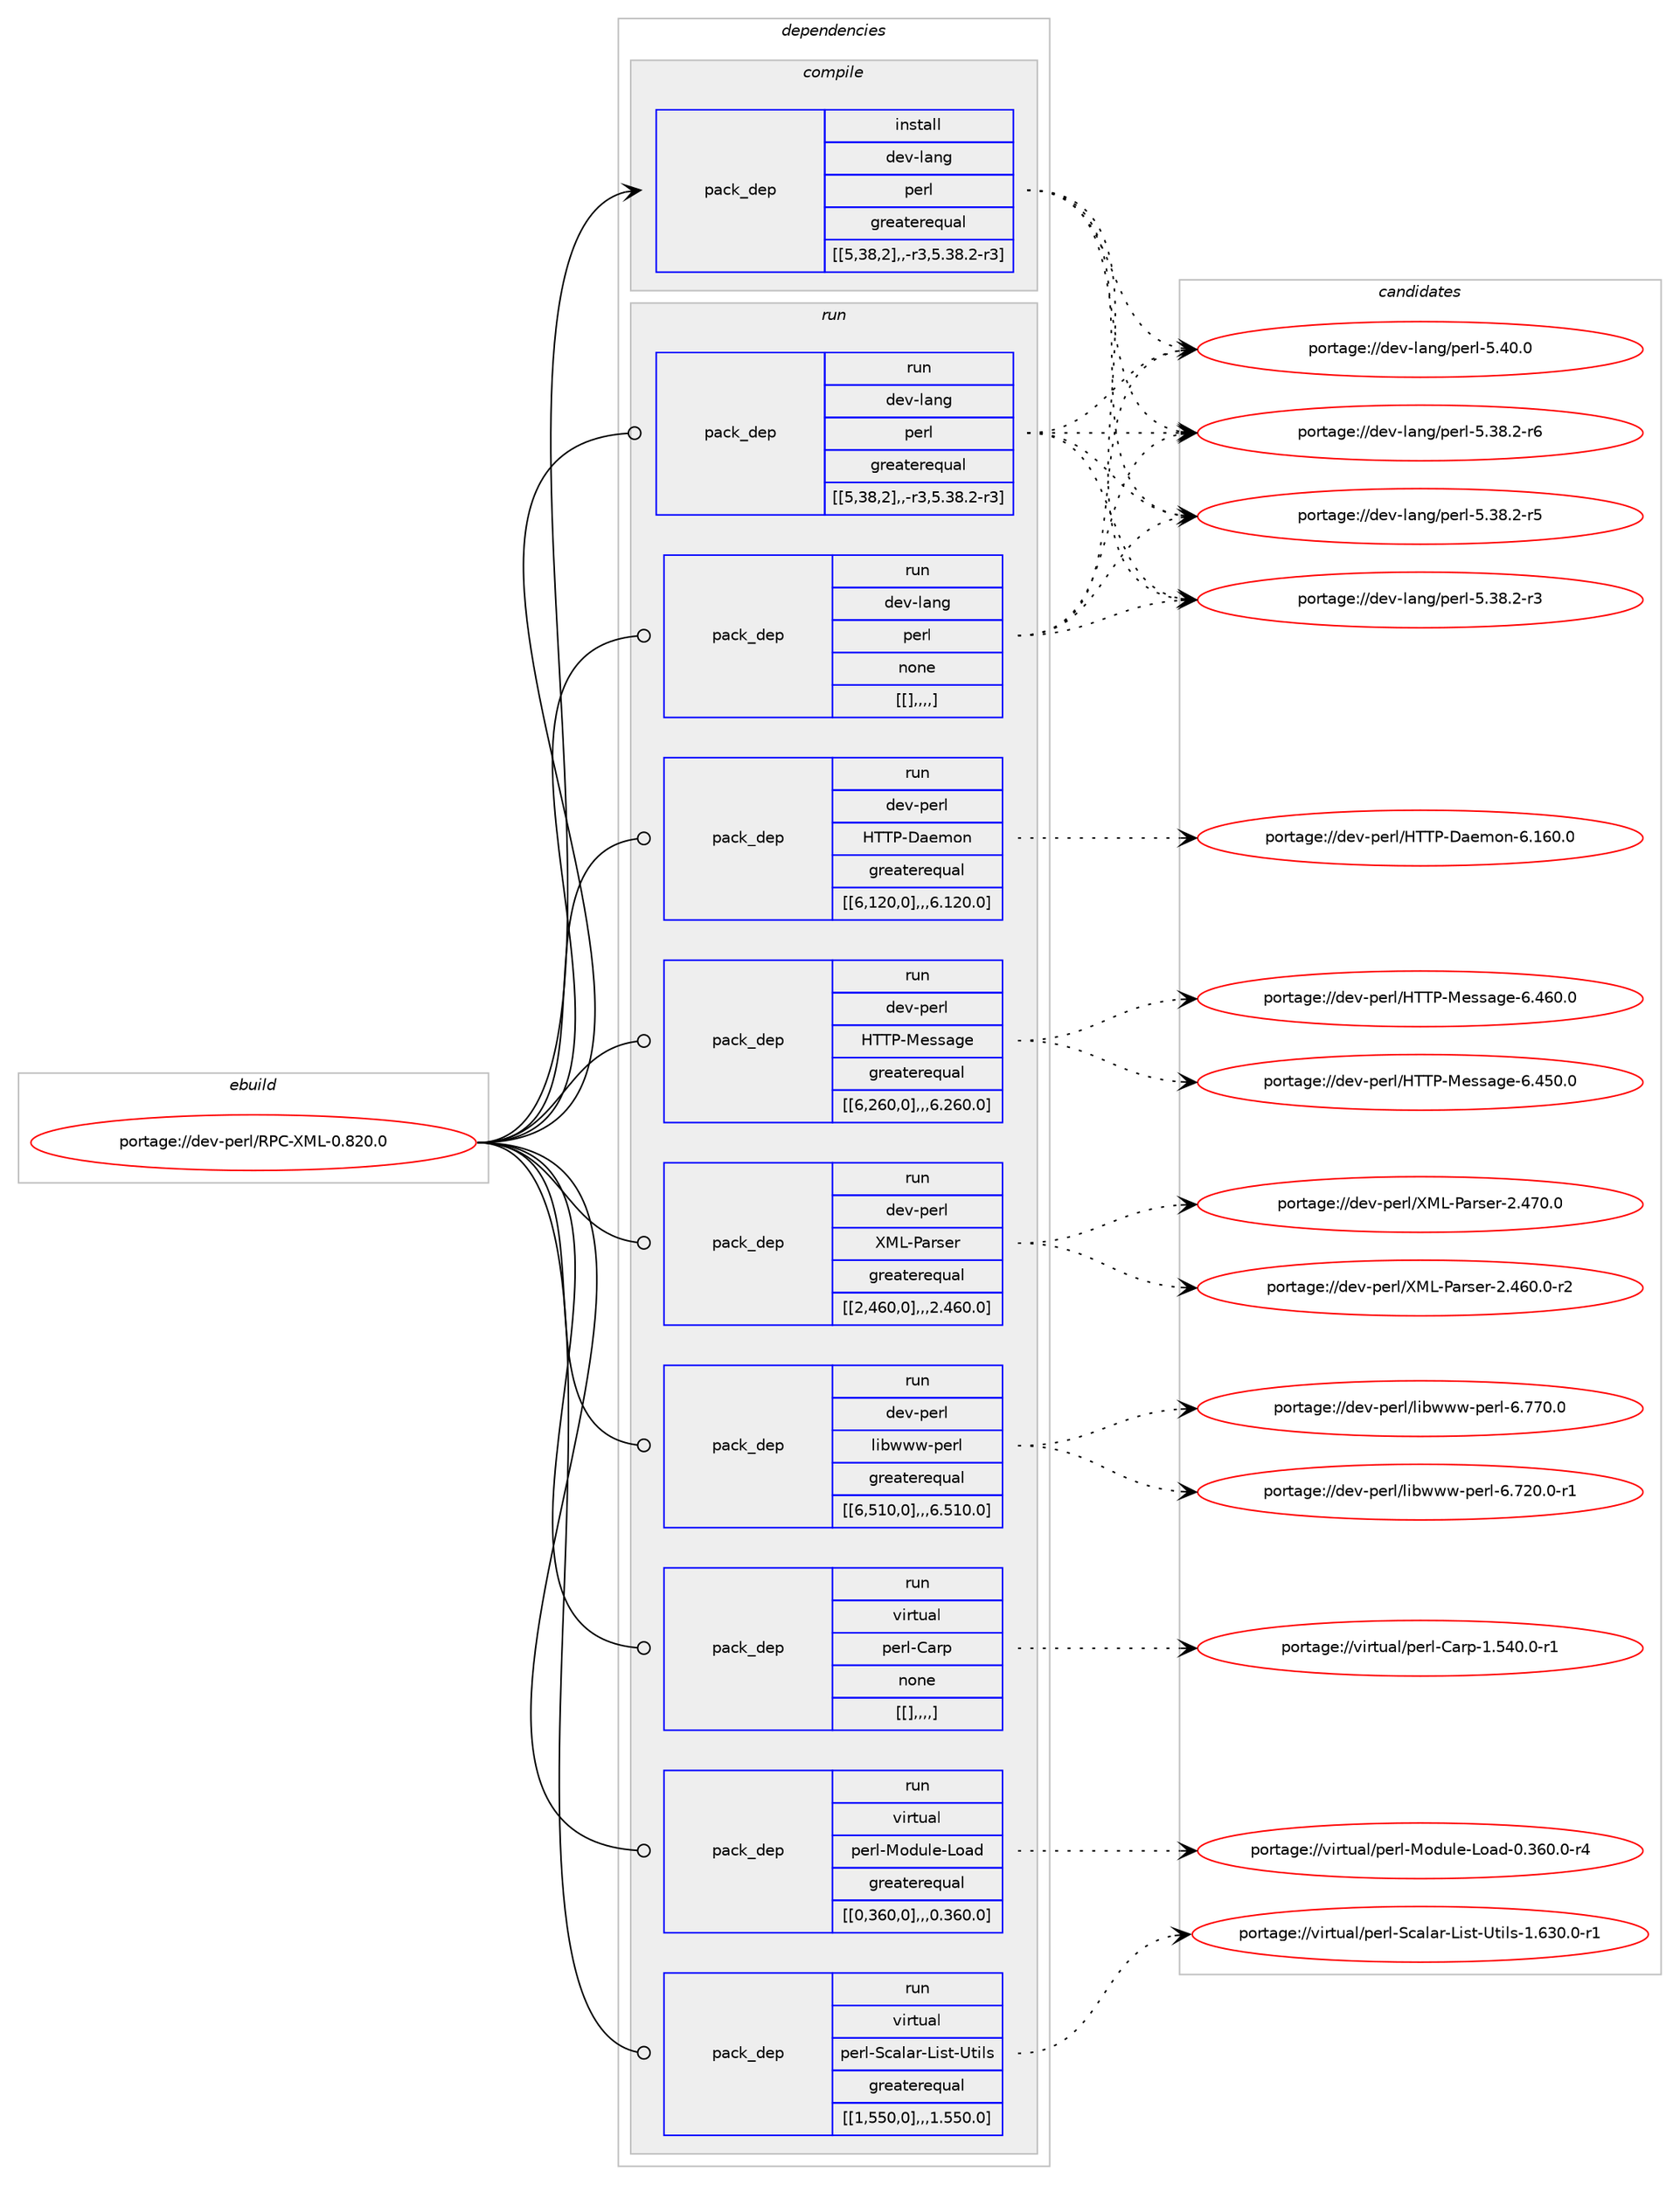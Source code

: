 digraph prolog {

# *************
# Graph options
# *************

newrank=true;
concentrate=true;
compound=true;
graph [rankdir=LR,fontname=Helvetica,fontsize=10,ranksep=1.5];#, ranksep=2.5, nodesep=0.2];
edge  [arrowhead=vee];
node  [fontname=Helvetica,fontsize=10];

# **********
# The ebuild
# **********

subgraph cluster_leftcol {
color=gray;
label=<<i>ebuild</i>>;
id [label="portage://dev-perl/RPC-XML-0.820.0", color=red, width=4, href="../dev-perl/RPC-XML-0.820.0.svg"];
}

# ****************
# The dependencies
# ****************

subgraph cluster_midcol {
color=gray;
label=<<i>dependencies</i>>;
subgraph cluster_compile {
fillcolor="#eeeeee";
style=filled;
label=<<i>compile</i>>;
subgraph pack105249 {
dependency137003 [label=<<TABLE BORDER="0" CELLBORDER="1" CELLSPACING="0" CELLPADDING="4" WIDTH="220"><TR><TD ROWSPAN="6" CELLPADDING="30">pack_dep</TD></TR><TR><TD WIDTH="110">install</TD></TR><TR><TD>dev-lang</TD></TR><TR><TD>perl</TD></TR><TR><TD>greaterequal</TD></TR><TR><TD>[[5,38,2],,-r3,5.38.2-r3]</TD></TR></TABLE>>, shape=none, color=blue];
}
id:e -> dependency137003:w [weight=20,style="solid",arrowhead="vee"];
}
subgraph cluster_compileandrun {
fillcolor="#eeeeee";
style=filled;
label=<<i>compile and run</i>>;
}
subgraph cluster_run {
fillcolor="#eeeeee";
style=filled;
label=<<i>run</i>>;
subgraph pack105250 {
dependency137004 [label=<<TABLE BORDER="0" CELLBORDER="1" CELLSPACING="0" CELLPADDING="4" WIDTH="220"><TR><TD ROWSPAN="6" CELLPADDING="30">pack_dep</TD></TR><TR><TD WIDTH="110">run</TD></TR><TR><TD>dev-lang</TD></TR><TR><TD>perl</TD></TR><TR><TD>greaterequal</TD></TR><TR><TD>[[5,38,2],,-r3,5.38.2-r3]</TD></TR></TABLE>>, shape=none, color=blue];
}
id:e -> dependency137004:w [weight=20,style="solid",arrowhead="odot"];
subgraph pack105251 {
dependency137005 [label=<<TABLE BORDER="0" CELLBORDER="1" CELLSPACING="0" CELLPADDING="4" WIDTH="220"><TR><TD ROWSPAN="6" CELLPADDING="30">pack_dep</TD></TR><TR><TD WIDTH="110">run</TD></TR><TR><TD>dev-lang</TD></TR><TR><TD>perl</TD></TR><TR><TD>none</TD></TR><TR><TD>[[],,,,]</TD></TR></TABLE>>, shape=none, color=blue];
}
id:e -> dependency137005:w [weight=20,style="solid",arrowhead="odot"];
subgraph pack105252 {
dependency137006 [label=<<TABLE BORDER="0" CELLBORDER="1" CELLSPACING="0" CELLPADDING="4" WIDTH="220"><TR><TD ROWSPAN="6" CELLPADDING="30">pack_dep</TD></TR><TR><TD WIDTH="110">run</TD></TR><TR><TD>dev-perl</TD></TR><TR><TD>HTTP-Daemon</TD></TR><TR><TD>greaterequal</TD></TR><TR><TD>[[6,120,0],,,6.120.0]</TD></TR></TABLE>>, shape=none, color=blue];
}
id:e -> dependency137006:w [weight=20,style="solid",arrowhead="odot"];
subgraph pack105253 {
dependency137007 [label=<<TABLE BORDER="0" CELLBORDER="1" CELLSPACING="0" CELLPADDING="4" WIDTH="220"><TR><TD ROWSPAN="6" CELLPADDING="30">pack_dep</TD></TR><TR><TD WIDTH="110">run</TD></TR><TR><TD>dev-perl</TD></TR><TR><TD>HTTP-Message</TD></TR><TR><TD>greaterequal</TD></TR><TR><TD>[[6,260,0],,,6.260.0]</TD></TR></TABLE>>, shape=none, color=blue];
}
id:e -> dependency137007:w [weight=20,style="solid",arrowhead="odot"];
subgraph pack105254 {
dependency137008 [label=<<TABLE BORDER="0" CELLBORDER="1" CELLSPACING="0" CELLPADDING="4" WIDTH="220"><TR><TD ROWSPAN="6" CELLPADDING="30">pack_dep</TD></TR><TR><TD WIDTH="110">run</TD></TR><TR><TD>dev-perl</TD></TR><TR><TD>XML-Parser</TD></TR><TR><TD>greaterequal</TD></TR><TR><TD>[[2,460,0],,,2.460.0]</TD></TR></TABLE>>, shape=none, color=blue];
}
id:e -> dependency137008:w [weight=20,style="solid",arrowhead="odot"];
subgraph pack105255 {
dependency137009 [label=<<TABLE BORDER="0" CELLBORDER="1" CELLSPACING="0" CELLPADDING="4" WIDTH="220"><TR><TD ROWSPAN="6" CELLPADDING="30">pack_dep</TD></TR><TR><TD WIDTH="110">run</TD></TR><TR><TD>dev-perl</TD></TR><TR><TD>libwww-perl</TD></TR><TR><TD>greaterequal</TD></TR><TR><TD>[[6,510,0],,,6.510.0]</TD></TR></TABLE>>, shape=none, color=blue];
}
id:e -> dependency137009:w [weight=20,style="solid",arrowhead="odot"];
subgraph pack105256 {
dependency137010 [label=<<TABLE BORDER="0" CELLBORDER="1" CELLSPACING="0" CELLPADDING="4" WIDTH="220"><TR><TD ROWSPAN="6" CELLPADDING="30">pack_dep</TD></TR><TR><TD WIDTH="110">run</TD></TR><TR><TD>virtual</TD></TR><TR><TD>perl-Carp</TD></TR><TR><TD>none</TD></TR><TR><TD>[[],,,,]</TD></TR></TABLE>>, shape=none, color=blue];
}
id:e -> dependency137010:w [weight=20,style="solid",arrowhead="odot"];
subgraph pack105257 {
dependency137011 [label=<<TABLE BORDER="0" CELLBORDER="1" CELLSPACING="0" CELLPADDING="4" WIDTH="220"><TR><TD ROWSPAN="6" CELLPADDING="30">pack_dep</TD></TR><TR><TD WIDTH="110">run</TD></TR><TR><TD>virtual</TD></TR><TR><TD>perl-Module-Load</TD></TR><TR><TD>greaterequal</TD></TR><TR><TD>[[0,360,0],,,0.360.0]</TD></TR></TABLE>>, shape=none, color=blue];
}
id:e -> dependency137011:w [weight=20,style="solid",arrowhead="odot"];
subgraph pack105258 {
dependency137012 [label=<<TABLE BORDER="0" CELLBORDER="1" CELLSPACING="0" CELLPADDING="4" WIDTH="220"><TR><TD ROWSPAN="6" CELLPADDING="30">pack_dep</TD></TR><TR><TD WIDTH="110">run</TD></TR><TR><TD>virtual</TD></TR><TR><TD>perl-Scalar-List-Utils</TD></TR><TR><TD>greaterequal</TD></TR><TR><TD>[[1,550,0],,,1.550.0]</TD></TR></TABLE>>, shape=none, color=blue];
}
id:e -> dependency137012:w [weight=20,style="solid",arrowhead="odot"];
}
}

# **************
# The candidates
# **************

subgraph cluster_choices {
rank=same;
color=gray;
label=<<i>candidates</i>>;

subgraph choice105249 {
color=black;
nodesep=1;
choice10010111845108971101034711210111410845534652484648 [label="portage://dev-lang/perl-5.40.0", color=red, width=4,href="../dev-lang/perl-5.40.0.svg"];
choice100101118451089711010347112101114108455346515646504511454 [label="portage://dev-lang/perl-5.38.2-r6", color=red, width=4,href="../dev-lang/perl-5.38.2-r6.svg"];
choice100101118451089711010347112101114108455346515646504511453 [label="portage://dev-lang/perl-5.38.2-r5", color=red, width=4,href="../dev-lang/perl-5.38.2-r5.svg"];
choice100101118451089711010347112101114108455346515646504511451 [label="portage://dev-lang/perl-5.38.2-r3", color=red, width=4,href="../dev-lang/perl-5.38.2-r3.svg"];
dependency137003:e -> choice10010111845108971101034711210111410845534652484648:w [style=dotted,weight="100"];
dependency137003:e -> choice100101118451089711010347112101114108455346515646504511454:w [style=dotted,weight="100"];
dependency137003:e -> choice100101118451089711010347112101114108455346515646504511453:w [style=dotted,weight="100"];
dependency137003:e -> choice100101118451089711010347112101114108455346515646504511451:w [style=dotted,weight="100"];
}
subgraph choice105250 {
color=black;
nodesep=1;
choice10010111845108971101034711210111410845534652484648 [label="portage://dev-lang/perl-5.40.0", color=red, width=4,href="../dev-lang/perl-5.40.0.svg"];
choice100101118451089711010347112101114108455346515646504511454 [label="portage://dev-lang/perl-5.38.2-r6", color=red, width=4,href="../dev-lang/perl-5.38.2-r6.svg"];
choice100101118451089711010347112101114108455346515646504511453 [label="portage://dev-lang/perl-5.38.2-r5", color=red, width=4,href="../dev-lang/perl-5.38.2-r5.svg"];
choice100101118451089711010347112101114108455346515646504511451 [label="portage://dev-lang/perl-5.38.2-r3", color=red, width=4,href="../dev-lang/perl-5.38.2-r3.svg"];
dependency137004:e -> choice10010111845108971101034711210111410845534652484648:w [style=dotted,weight="100"];
dependency137004:e -> choice100101118451089711010347112101114108455346515646504511454:w [style=dotted,weight="100"];
dependency137004:e -> choice100101118451089711010347112101114108455346515646504511453:w [style=dotted,weight="100"];
dependency137004:e -> choice100101118451089711010347112101114108455346515646504511451:w [style=dotted,weight="100"];
}
subgraph choice105251 {
color=black;
nodesep=1;
choice10010111845108971101034711210111410845534652484648 [label="portage://dev-lang/perl-5.40.0", color=red, width=4,href="../dev-lang/perl-5.40.0.svg"];
choice100101118451089711010347112101114108455346515646504511454 [label="portage://dev-lang/perl-5.38.2-r6", color=red, width=4,href="../dev-lang/perl-5.38.2-r6.svg"];
choice100101118451089711010347112101114108455346515646504511453 [label="portage://dev-lang/perl-5.38.2-r5", color=red, width=4,href="../dev-lang/perl-5.38.2-r5.svg"];
choice100101118451089711010347112101114108455346515646504511451 [label="portage://dev-lang/perl-5.38.2-r3", color=red, width=4,href="../dev-lang/perl-5.38.2-r3.svg"];
dependency137005:e -> choice10010111845108971101034711210111410845534652484648:w [style=dotted,weight="100"];
dependency137005:e -> choice100101118451089711010347112101114108455346515646504511454:w [style=dotted,weight="100"];
dependency137005:e -> choice100101118451089711010347112101114108455346515646504511453:w [style=dotted,weight="100"];
dependency137005:e -> choice100101118451089711010347112101114108455346515646504511451:w [style=dotted,weight="100"];
}
subgraph choice105252 {
color=black;
nodesep=1;
choice1001011184511210111410847728484804568971011091111104554464954484648 [label="portage://dev-perl/HTTP-Daemon-6.160.0", color=red, width=4,href="../dev-perl/HTTP-Daemon-6.160.0.svg"];
dependency137006:e -> choice1001011184511210111410847728484804568971011091111104554464954484648:w [style=dotted,weight="100"];
}
subgraph choice105253 {
color=black;
nodesep=1;
choice1001011184511210111410847728484804577101115115971031014554465254484648 [label="portage://dev-perl/HTTP-Message-6.460.0", color=red, width=4,href="../dev-perl/HTTP-Message-6.460.0.svg"];
choice1001011184511210111410847728484804577101115115971031014554465253484648 [label="portage://dev-perl/HTTP-Message-6.450.0", color=red, width=4,href="../dev-perl/HTTP-Message-6.450.0.svg"];
dependency137007:e -> choice1001011184511210111410847728484804577101115115971031014554465254484648:w [style=dotted,weight="100"];
dependency137007:e -> choice1001011184511210111410847728484804577101115115971031014554465253484648:w [style=dotted,weight="100"];
}
subgraph choice105254 {
color=black;
nodesep=1;
choice10010111845112101114108478877764580971141151011144550465255484648 [label="portage://dev-perl/XML-Parser-2.470.0", color=red, width=4,href="../dev-perl/XML-Parser-2.470.0.svg"];
choice100101118451121011141084788777645809711411510111445504652544846484511450 [label="portage://dev-perl/XML-Parser-2.460.0-r2", color=red, width=4,href="../dev-perl/XML-Parser-2.460.0-r2.svg"];
dependency137008:e -> choice10010111845112101114108478877764580971141151011144550465255484648:w [style=dotted,weight="100"];
dependency137008:e -> choice100101118451121011141084788777645809711411510111445504652544846484511450:w [style=dotted,weight="100"];
}
subgraph choice105255 {
color=black;
nodesep=1;
choice100101118451121011141084710810598119119119451121011141084554465555484648 [label="portage://dev-perl/libwww-perl-6.770.0", color=red, width=4,href="../dev-perl/libwww-perl-6.770.0.svg"];
choice1001011184511210111410847108105981191191194511210111410845544655504846484511449 [label="portage://dev-perl/libwww-perl-6.720.0-r1", color=red, width=4,href="../dev-perl/libwww-perl-6.720.0-r1.svg"];
dependency137009:e -> choice100101118451121011141084710810598119119119451121011141084554465555484648:w [style=dotted,weight="100"];
dependency137009:e -> choice1001011184511210111410847108105981191191194511210111410845544655504846484511449:w [style=dotted,weight="100"];
}
subgraph choice105256 {
color=black;
nodesep=1;
choice118105114116117971084711210111410845679711411245494653524846484511449 [label="portage://virtual/perl-Carp-1.540.0-r1", color=red, width=4,href="../virtual/perl-Carp-1.540.0-r1.svg"];
dependency137010:e -> choice118105114116117971084711210111410845679711411245494653524846484511449:w [style=dotted,weight="100"];
}
subgraph choice105257 {
color=black;
nodesep=1;
choice1181051141161179710847112101114108457711110011710810145761119710045484651544846484511452 [label="portage://virtual/perl-Module-Load-0.360.0-r4", color=red, width=4,href="../virtual/perl-Module-Load-0.360.0-r4.svg"];
dependency137011:e -> choice1181051141161179710847112101114108457711110011710810145761119710045484651544846484511452:w [style=dotted,weight="100"];
}
subgraph choice105258 {
color=black;
nodesep=1;
choice118105114116117971084711210111410845839997108971144576105115116458511610510811545494654514846484511449 [label="portage://virtual/perl-Scalar-List-Utils-1.630.0-r1", color=red, width=4,href="../virtual/perl-Scalar-List-Utils-1.630.0-r1.svg"];
dependency137012:e -> choice118105114116117971084711210111410845839997108971144576105115116458511610510811545494654514846484511449:w [style=dotted,weight="100"];
}
}

}
